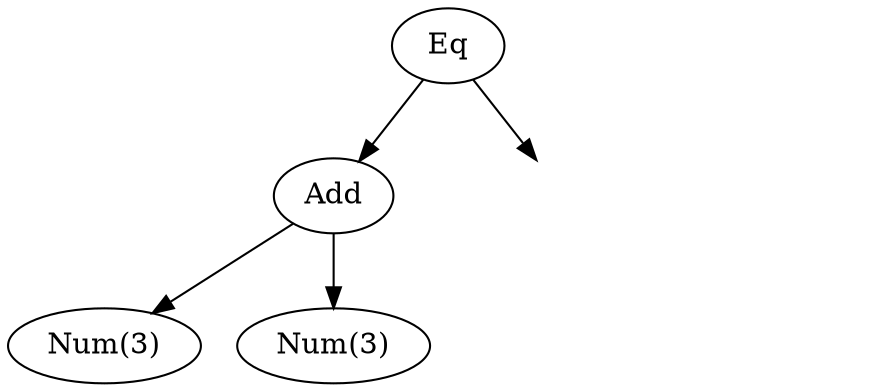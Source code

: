 digraph {
    three1[label="Num(3)" class="value,disabled"]
    three2[label="Num(3)" class="value,disabled"]
    add[label="Add" class="operator,disabled"]
    add -> three1[class="disabled"]
    add -> three2[class="disabled"]

    two[label="Num(2)" class="value" style="invis"]
    three3[label="Num(3)" class="value" style="invis"]
    mult[label="Mult" class="operator" style="invis"]
    mult -> three3[style="invis"]
    mult -> two[style="invis"]

    eq[label="Eq" class="operator,disabled"]
    eq -> add[class="disabled"]
    eq -> mult
}
